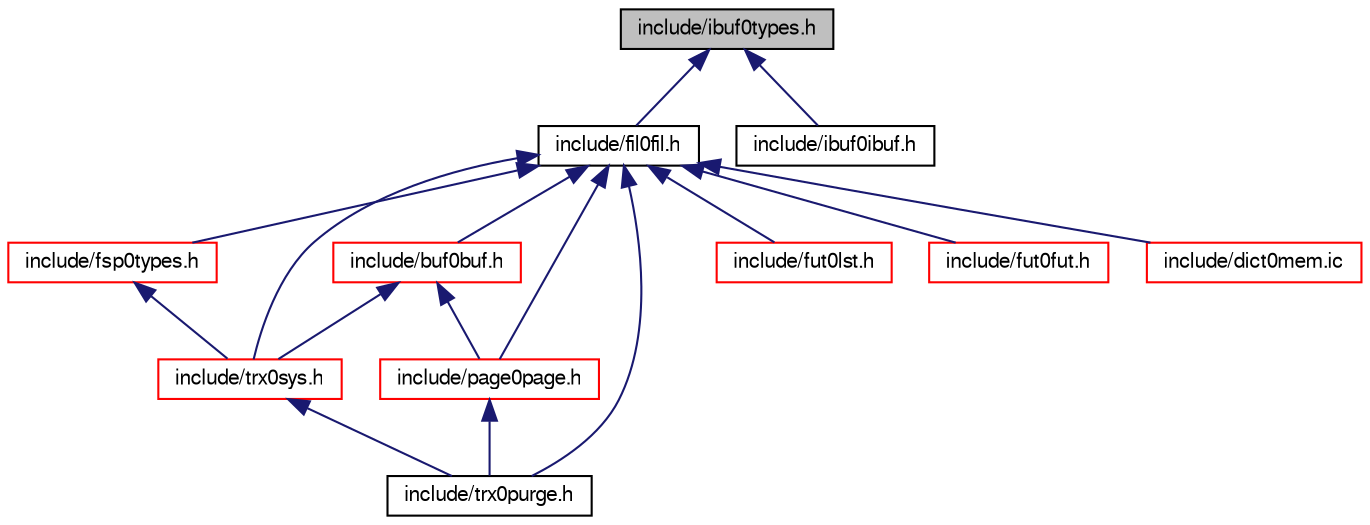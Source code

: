 digraph "include/ibuf0types.h"
{
  bgcolor="transparent";
  edge [fontname="FreeSans",fontsize="10",labelfontname="FreeSans",labelfontsize="10"];
  node [fontname="FreeSans",fontsize="10",shape=record];
  Node1 [label="include/ibuf0types.h",height=0.2,width=0.4,color="black", fillcolor="grey75", style="filled" fontcolor="black"];
  Node1 -> Node2 [dir="back",color="midnightblue",fontsize="10",style="solid",fontname="FreeSans"];
  Node2 [label="include/fil0fil.h",height=0.2,width=0.4,color="black",URL="$fil0fil_8h.html"];
  Node2 -> Node3 [dir="back",color="midnightblue",fontsize="10",style="solid",fontname="FreeSans"];
  Node3 [label="include/fsp0types.h",height=0.2,width=0.4,color="red",URL="$fsp0types_8h_source.html"];
  Node3 -> Node4 [dir="back",color="midnightblue",fontsize="10",style="solid",fontname="FreeSans"];
  Node4 [label="include/trx0sys.h",height=0.2,width=0.4,color="red",URL="$trx0sys_8h.html"];
  Node4 -> Node5 [dir="back",color="midnightblue",fontsize="10",style="solid",fontname="FreeSans"];
  Node5 [label="include/trx0purge.h",height=0.2,width=0.4,color="black",URL="$trx0purge_8h.html"];
  Node2 -> Node4 [dir="back",color="midnightblue",fontsize="10",style="solid",fontname="FreeSans"];
  Node2 -> Node6 [dir="back",color="midnightblue",fontsize="10",style="solid",fontname="FreeSans"];
  Node6 [label="include/buf0buf.h",height=0.2,width=0.4,color="red",URL="$buf0buf_8h.html"];
  Node6 -> Node4 [dir="back",color="midnightblue",fontsize="10",style="solid",fontname="FreeSans"];
  Node6 -> Node7 [dir="back",color="midnightblue",fontsize="10",style="solid",fontname="FreeSans"];
  Node7 [label="include/page0page.h",height=0.2,width=0.4,color="red",URL="$page0page_8h.html"];
  Node7 -> Node5 [dir="back",color="midnightblue",fontsize="10",style="solid",fontname="FreeSans"];
  Node2 -> Node8 [dir="back",color="midnightblue",fontsize="10",style="solid",fontname="FreeSans"];
  Node8 [label="include/fut0lst.h",height=0.2,width=0.4,color="red",URL="$fut0lst_8h.html"];
  Node2 -> Node9 [dir="back",color="midnightblue",fontsize="10",style="solid",fontname="FreeSans"];
  Node9 [label="include/fut0fut.h",height=0.2,width=0.4,color="red",URL="$fut0fut_8h.html"];
  Node2 -> Node10 [dir="back",color="midnightblue",fontsize="10",style="solid",fontname="FreeSans"];
  Node10 [label="include/dict0mem.ic",height=0.2,width=0.4,color="red",URL="$dict0mem_8ic.html"];
  Node2 -> Node7 [dir="back",color="midnightblue",fontsize="10",style="solid",fontname="FreeSans"];
  Node2 -> Node5 [dir="back",color="midnightblue",fontsize="10",style="solid",fontname="FreeSans"];
  Node1 -> Node11 [dir="back",color="midnightblue",fontsize="10",style="solid",fontname="FreeSans"];
  Node11 [label="include/ibuf0ibuf.h",height=0.2,width=0.4,color="black",URL="$ibuf0ibuf_8h.html"];
}
